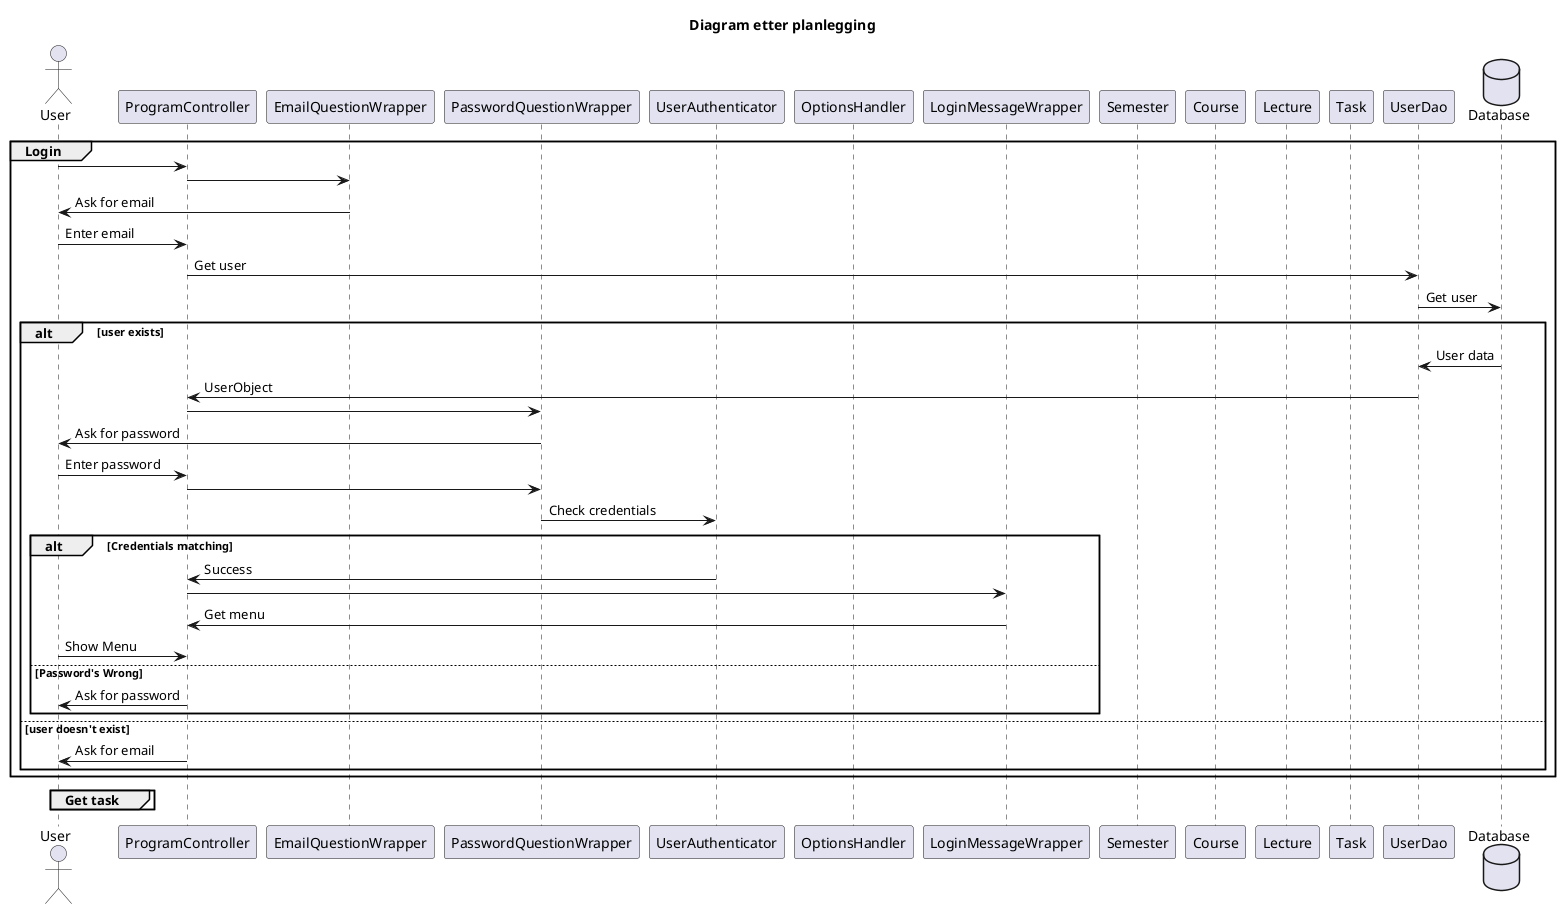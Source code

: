 ﻿@startuml
title Diagram etter planlegging

actor User
participant ProgramController
participant EmailQuestionWrapper
participant PasswordQuestionWrapper
participant UserAuthenticator
participant OptionsHandler
participant LoginMessageWrapper
participant Semester
participant Course
participant Lecture
participant Task

participant UserDao
database Database

group Login
	User->ProgramController
	ProgramController->EmailQuestionWrapper
	User<-EmailQuestionWrapper:Ask for email
	User->ProgramController:Enter email
	ProgramController->UserDao:Get user
	UserDao->Database:Get user
	
	alt user exists 
	UserDao<-Database:User data
	ProgramController<-UserDao:UserObject
	ProgramController->PasswordQuestionWrapper
	User<-PasswordQuestionWrapper:Ask for password
	User->ProgramController:Enter password
	ProgramController->PasswordQuestionWrapper
	PasswordQuestionWrapper->UserAuthenticator:Check credentials
	alt Credentials matching
	    ProgramController<-UserAuthenticator:Success
	    ProgramController->LoginMessageWrapper
	    ProgramController<-LoginMessageWrapper:Get menu
	    User->ProgramController:Show Menu
    else Password's Wrong
    User<-ProgramController:Ask for password	    
	end
	else user doesn't exist 
	    User<-ProgramController:Ask for email
	end
end

group Get task

end


@enduml